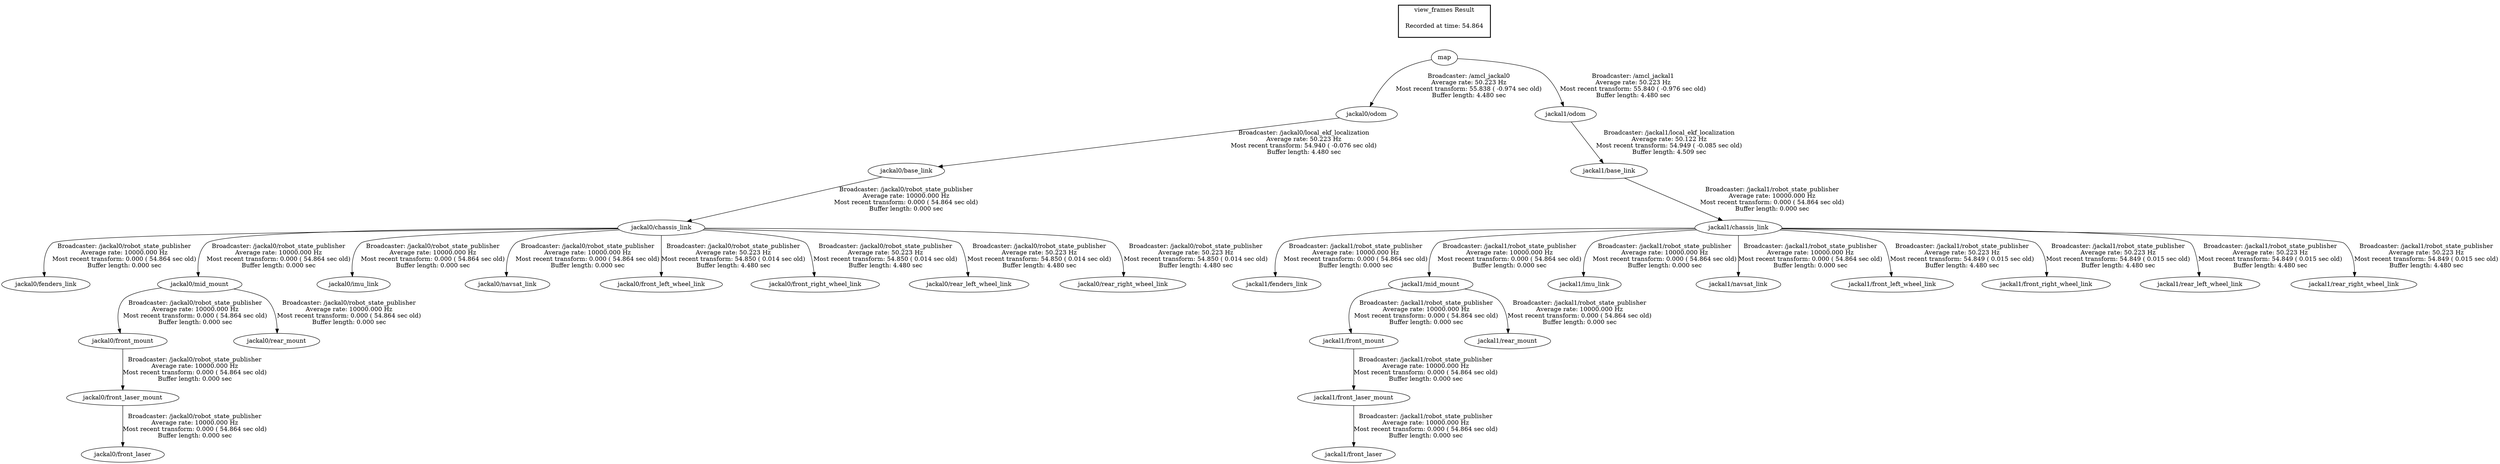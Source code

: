 digraph G {
"jackal0/base_link" -> "jackal0/chassis_link"[label="Broadcaster: /jackal0/robot_state_publisher\nAverage rate: 10000.000 Hz\nMost recent transform: 0.000 ( 54.864 sec old)\nBuffer length: 0.000 sec\n"];
"jackal0/odom" -> "jackal0/base_link"[label="Broadcaster: /jackal0/local_ekf_localization\nAverage rate: 50.223 Hz\nMost recent transform: 54.940 ( -0.076 sec old)\nBuffer length: 4.480 sec\n"];
"jackal0/chassis_link" -> "jackal0/fenders_link"[label="Broadcaster: /jackal0/robot_state_publisher\nAverage rate: 10000.000 Hz\nMost recent transform: 0.000 ( 54.864 sec old)\nBuffer length: 0.000 sec\n"];
"jackal0/front_laser_mount" -> "jackal0/front_laser"[label="Broadcaster: /jackal0/robot_state_publisher\nAverage rate: 10000.000 Hz\nMost recent transform: 0.000 ( 54.864 sec old)\nBuffer length: 0.000 sec\n"];
"jackal0/front_mount" -> "jackal0/front_laser_mount"[label="Broadcaster: /jackal0/robot_state_publisher\nAverage rate: 10000.000 Hz\nMost recent transform: 0.000 ( 54.864 sec old)\nBuffer length: 0.000 sec\n"];
"jackal0/mid_mount" -> "jackal0/front_mount"[label="Broadcaster: /jackal0/robot_state_publisher\nAverage rate: 10000.000 Hz\nMost recent transform: 0.000 ( 54.864 sec old)\nBuffer length: 0.000 sec\n"];
"jackal0/chassis_link" -> "jackal0/mid_mount"[label="Broadcaster: /jackal0/robot_state_publisher\nAverage rate: 10000.000 Hz\nMost recent transform: 0.000 ( 54.864 sec old)\nBuffer length: 0.000 sec\n"];
"jackal0/chassis_link" -> "jackal0/imu_link"[label="Broadcaster: /jackal0/robot_state_publisher\nAverage rate: 10000.000 Hz\nMost recent transform: 0.000 ( 54.864 sec old)\nBuffer length: 0.000 sec\n"];
"jackal0/chassis_link" -> "jackal0/navsat_link"[label="Broadcaster: /jackal0/robot_state_publisher\nAverage rate: 10000.000 Hz\nMost recent transform: 0.000 ( 54.864 sec old)\nBuffer length: 0.000 sec\n"];
"jackal0/mid_mount" -> "jackal0/rear_mount"[label="Broadcaster: /jackal0/robot_state_publisher\nAverage rate: 10000.000 Hz\nMost recent transform: 0.000 ( 54.864 sec old)\nBuffer length: 0.000 sec\n"];
"jackal1/base_link" -> "jackal1/chassis_link"[label="Broadcaster: /jackal1/robot_state_publisher\nAverage rate: 10000.000 Hz\nMost recent transform: 0.000 ( 54.864 sec old)\nBuffer length: 0.000 sec\n"];
"jackal1/odom" -> "jackal1/base_link"[label="Broadcaster: /jackal1/local_ekf_localization\nAverage rate: 50.122 Hz\nMost recent transform: 54.949 ( -0.085 sec old)\nBuffer length: 4.509 sec\n"];
"jackal1/chassis_link" -> "jackal1/fenders_link"[label="Broadcaster: /jackal1/robot_state_publisher\nAverage rate: 10000.000 Hz\nMost recent transform: 0.000 ( 54.864 sec old)\nBuffer length: 0.000 sec\n"];
"jackal1/front_laser_mount" -> "jackal1/front_laser"[label="Broadcaster: /jackal1/robot_state_publisher\nAverage rate: 10000.000 Hz\nMost recent transform: 0.000 ( 54.864 sec old)\nBuffer length: 0.000 sec\n"];
"jackal1/front_mount" -> "jackal1/front_laser_mount"[label="Broadcaster: /jackal1/robot_state_publisher\nAverage rate: 10000.000 Hz\nMost recent transform: 0.000 ( 54.864 sec old)\nBuffer length: 0.000 sec\n"];
"jackal1/mid_mount" -> "jackal1/front_mount"[label="Broadcaster: /jackal1/robot_state_publisher\nAverage rate: 10000.000 Hz\nMost recent transform: 0.000 ( 54.864 sec old)\nBuffer length: 0.000 sec\n"];
"jackal1/chassis_link" -> "jackal1/mid_mount"[label="Broadcaster: /jackal1/robot_state_publisher\nAverage rate: 10000.000 Hz\nMost recent transform: 0.000 ( 54.864 sec old)\nBuffer length: 0.000 sec\n"];
"jackal1/chassis_link" -> "jackal1/imu_link"[label="Broadcaster: /jackal1/robot_state_publisher\nAverage rate: 10000.000 Hz\nMost recent transform: 0.000 ( 54.864 sec old)\nBuffer length: 0.000 sec\n"];
"jackal1/chassis_link" -> "jackal1/navsat_link"[label="Broadcaster: /jackal1/robot_state_publisher\nAverage rate: 10000.000 Hz\nMost recent transform: 0.000 ( 54.864 sec old)\nBuffer length: 0.000 sec\n"];
"jackal1/mid_mount" -> "jackal1/rear_mount"[label="Broadcaster: /jackal1/robot_state_publisher\nAverage rate: 10000.000 Hz\nMost recent transform: 0.000 ( 54.864 sec old)\nBuffer length: 0.000 sec\n"];
"map" -> "jackal1/odom"[label="Broadcaster: /amcl_jackal1\nAverage rate: 50.223 Hz\nMost recent transform: 55.840 ( -0.976 sec old)\nBuffer length: 4.480 sec\n"];
"map" -> "jackal0/odom"[label="Broadcaster: /amcl_jackal0\nAverage rate: 50.223 Hz\nMost recent transform: 55.838 ( -0.974 sec old)\nBuffer length: 4.480 sec\n"];
"jackal1/chassis_link" -> "jackal1/front_left_wheel_link"[label="Broadcaster: /jackal1/robot_state_publisher\nAverage rate: 50.223 Hz\nMost recent transform: 54.849 ( 0.015 sec old)\nBuffer length: 4.480 sec\n"];
"jackal1/chassis_link" -> "jackal1/front_right_wheel_link"[label="Broadcaster: /jackal1/robot_state_publisher\nAverage rate: 50.223 Hz\nMost recent transform: 54.849 ( 0.015 sec old)\nBuffer length: 4.480 sec\n"];
"jackal1/chassis_link" -> "jackal1/rear_left_wheel_link"[label="Broadcaster: /jackal1/robot_state_publisher\nAverage rate: 50.223 Hz\nMost recent transform: 54.849 ( 0.015 sec old)\nBuffer length: 4.480 sec\n"];
"jackal1/chassis_link" -> "jackal1/rear_right_wheel_link"[label="Broadcaster: /jackal1/robot_state_publisher\nAverage rate: 50.223 Hz\nMost recent transform: 54.849 ( 0.015 sec old)\nBuffer length: 4.480 sec\n"];
"jackal0/chassis_link" -> "jackal0/front_left_wheel_link"[label="Broadcaster: /jackal0/robot_state_publisher\nAverage rate: 50.223 Hz\nMost recent transform: 54.850 ( 0.014 sec old)\nBuffer length: 4.480 sec\n"];
"jackal0/chassis_link" -> "jackal0/front_right_wheel_link"[label="Broadcaster: /jackal0/robot_state_publisher\nAverage rate: 50.223 Hz\nMost recent transform: 54.850 ( 0.014 sec old)\nBuffer length: 4.480 sec\n"];
"jackal0/chassis_link" -> "jackal0/rear_left_wheel_link"[label="Broadcaster: /jackal0/robot_state_publisher\nAverage rate: 50.223 Hz\nMost recent transform: 54.850 ( 0.014 sec old)\nBuffer length: 4.480 sec\n"];
"jackal0/chassis_link" -> "jackal0/rear_right_wheel_link"[label="Broadcaster: /jackal0/robot_state_publisher\nAverage rate: 50.223 Hz\nMost recent transform: 54.850 ( 0.014 sec old)\nBuffer length: 4.480 sec\n"];
edge [style=invis];
 subgraph cluster_legend { style=bold; color=black; label ="view_frames Result";
"Recorded at time: 54.864"[ shape=plaintext ] ;
 }->"map";
}